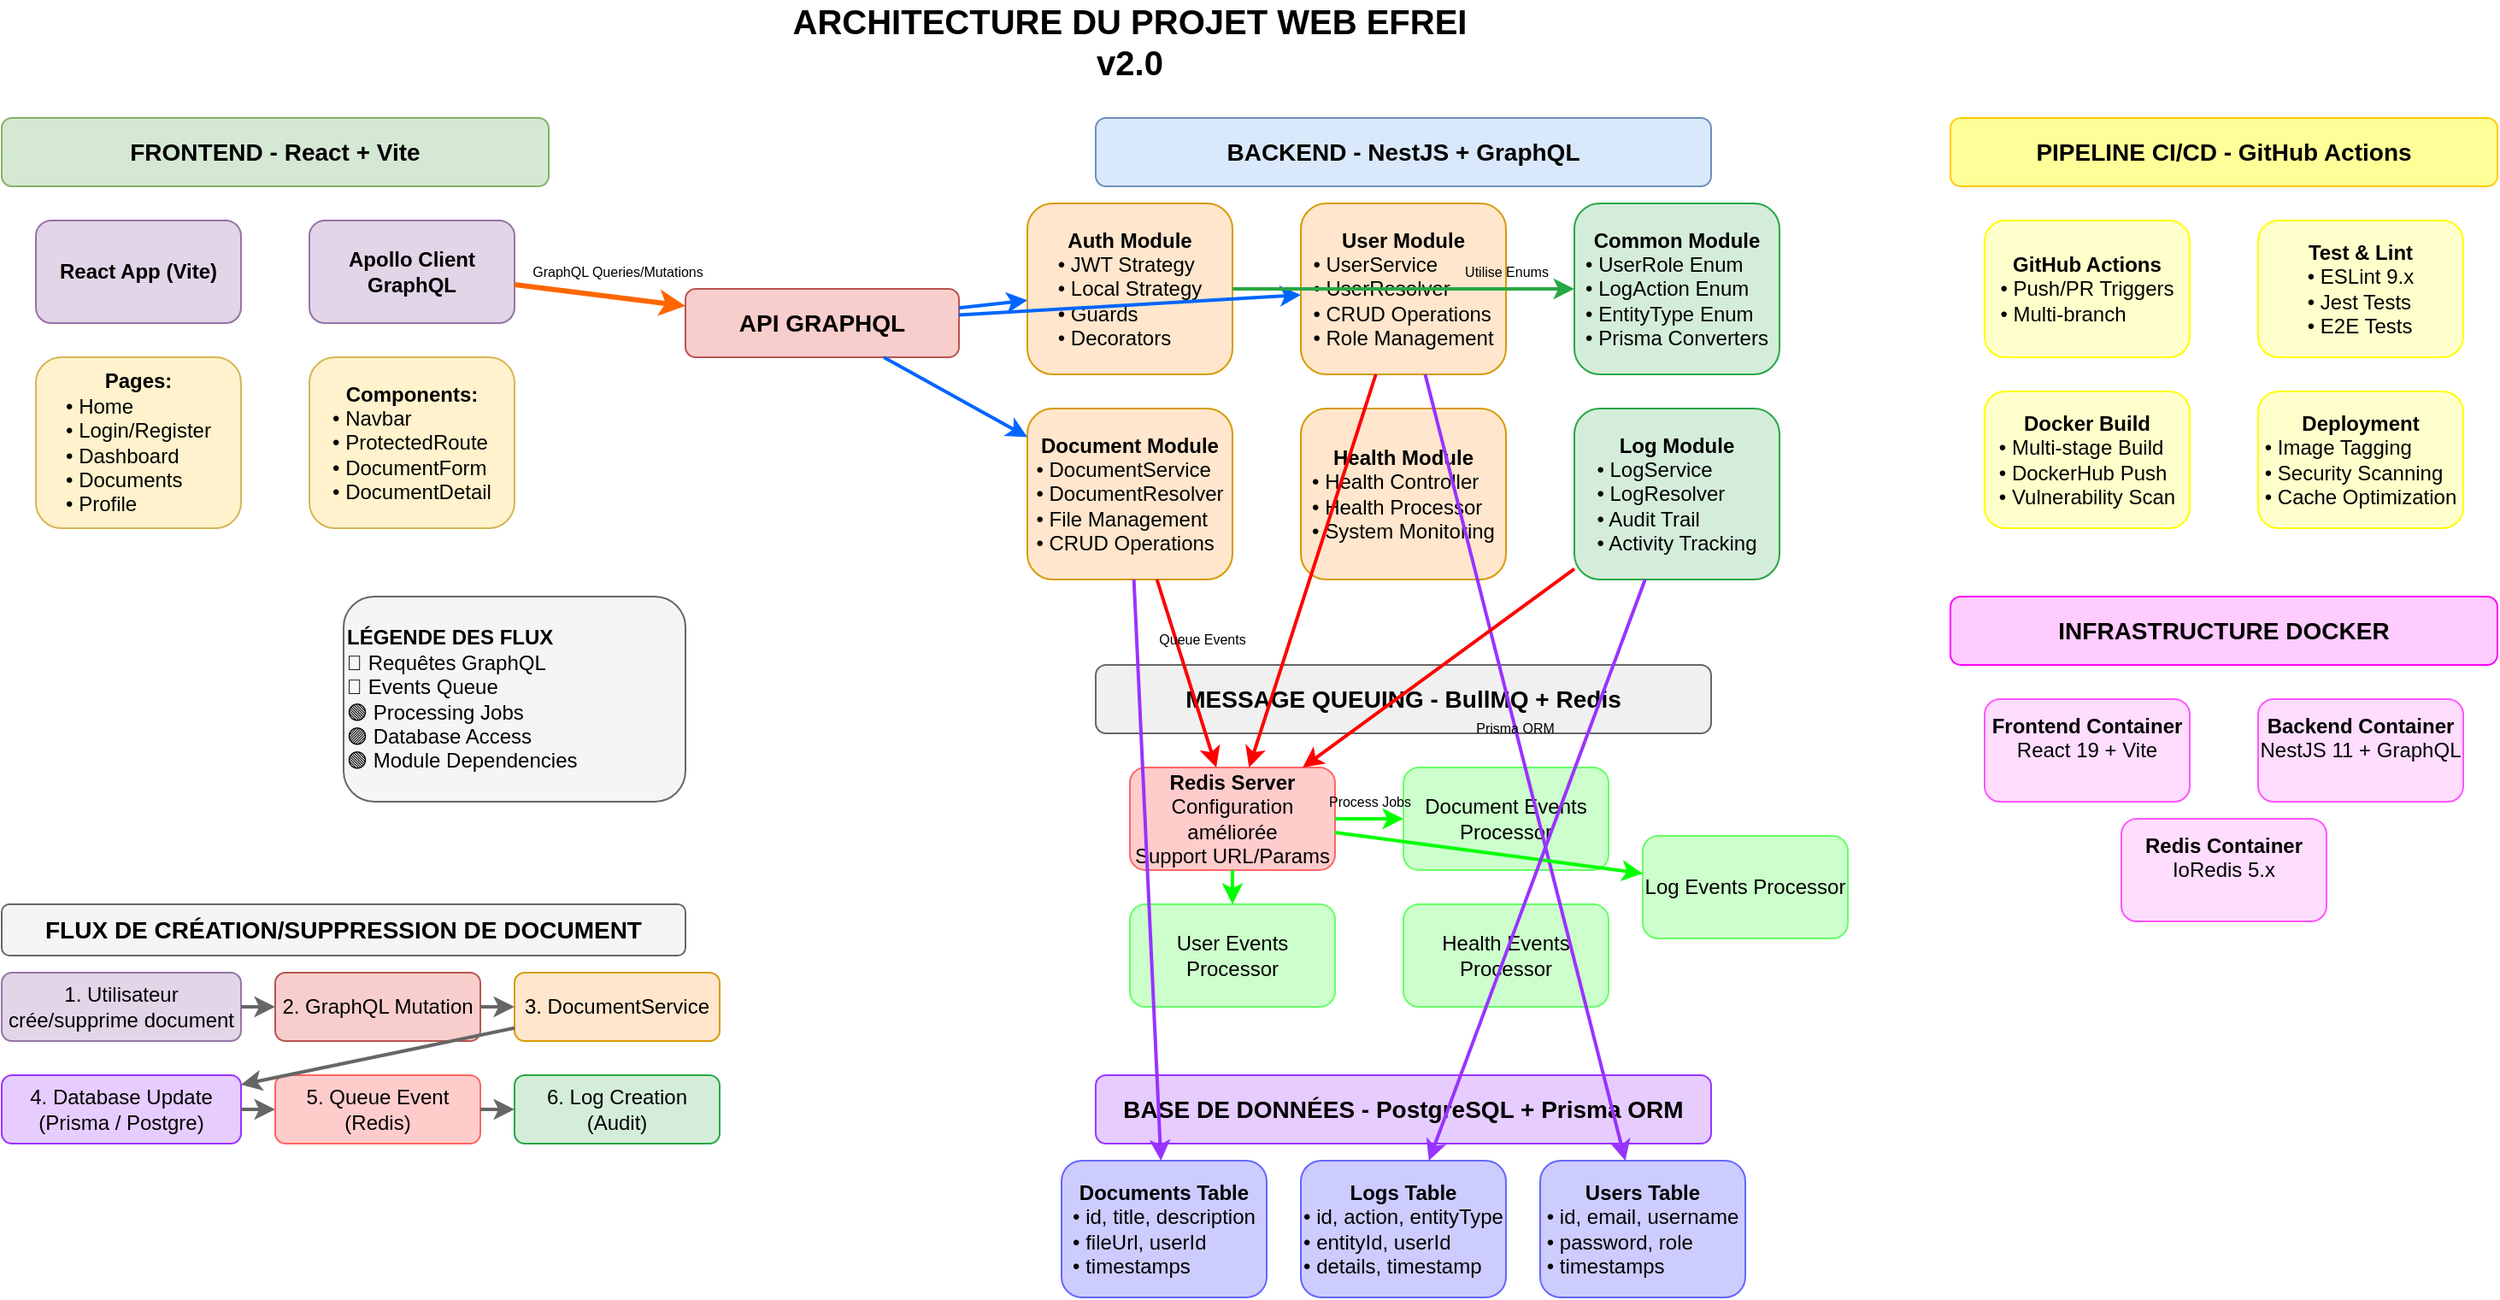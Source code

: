 <mxfile version="27.0.9">
  <diagram name="Architecture Projet Web EFREI v2.0" id="architecture">
    <mxGraphModel dx="1646" dy="1197" grid="1" gridSize="10" guides="1" tooltips="1" connect="1" arrows="1" fold="1" page="1" pageScale="1" pageWidth="1654" pageHeight="1169" math="0" shadow="0">
      <root>
        <mxCell id="0" />
        <mxCell id="1" parent="0" />
        <mxCell id="2" value="ARCHITECTURE DU PROJET WEB EFREI v2.0" style="text;html=1;strokeColor=none;fillColor=none;align=center;verticalAlign=middle;whiteSpace=wrap;rounded=0;fontSize=20;fontStyle=1;" parent="1" vertex="1">
          <mxGeometry x="500" y="20" width="400" height="30" as="geometry" />
        </mxCell>
        <mxCell id="3" value="FRONTEND - React + Vite" style="rounded=1;whiteSpace=wrap;html=1;fontSize=14;fontStyle=1;fillColor=#d5e8d4;strokeColor=#82b366;" parent="1" vertex="1">
          <mxGeometry x="40" y="80" width="320" height="40" as="geometry" />
        </mxCell>
        <mxCell id="4" value="&lt;b&gt;React App (Vite)&lt;/b&gt;" style="rounded=1;whiteSpace=wrap;html=1;fillColor=#e1d5e7;strokeColor=#9673a6;" parent="1" vertex="1">
          <mxGeometry x="60" y="140" width="120" height="60" as="geometry" />
        </mxCell>
        <mxCell id="5" value="&lt;b&gt;Apollo Client GraphQL&lt;/b&gt;" style="rounded=1;whiteSpace=wrap;html=1;fillColor=#e1d5e7;strokeColor=#9673a6;" parent="1" vertex="1">
          <mxGeometry x="220" y="140" width="120" height="60" as="geometry" />
        </mxCell>
        <mxCell id="6" value="&lt;b&gt;Pages:&lt;br&gt;&lt;div style=&quot;text-align: left;&quot;&gt;&lt;span style=&quot;font-weight: normal;&quot;&gt;• Home&lt;/span&gt;&lt;/div&gt;&lt;/b&gt;&lt;div style=&quot;text-align: left;&quot;&gt;• Login/Register&lt;/div&gt;&lt;div style=&quot;text-align: left;&quot;&gt;• Dashboard&lt;/div&gt;&lt;div style=&quot;text-align: left;&quot;&gt;• Documents&lt;/div&gt;&lt;div style=&quot;text-align: left;&quot;&gt;• Profile&lt;/div&gt;" style="rounded=1;whiteSpace=wrap;html=1;fillColor=#fff2cc;strokeColor=#d6b656;" parent="1" vertex="1">
          <mxGeometry x="60" y="220" width="120" height="100" as="geometry" />
        </mxCell>
        <mxCell id="7" value="&lt;b&gt;Components:&lt;br&gt;&lt;div style=&quot;text-align: left;&quot;&gt;&lt;span style=&quot;font-weight: normal;&quot;&gt;• Navbar&lt;/span&gt;&lt;/div&gt;&lt;/b&gt;&lt;div style=&quot;text-align: left;&quot;&gt;• ProtectedRoute&lt;/div&gt;&lt;div style=&quot;text-align: left;&quot;&gt;• DocumentForm&lt;/div&gt;&lt;div style=&quot;text-align: left;&quot;&gt;• DocumentDetail&lt;/div&gt;" style="rounded=1;whiteSpace=wrap;html=1;fillColor=#fff2cc;strokeColor=#d6b656;" parent="1" vertex="1">
          <mxGeometry x="220" y="220" width="120" height="100" as="geometry" />
        </mxCell>
        <mxCell id="8" value="API GRAPHQL" style="rounded=1;whiteSpace=wrap;html=1;fontSize=14;fontStyle=1;fillColor=#f8cecc;strokeColor=#b85450;" parent="1" vertex="1">
          <mxGeometry x="440" y="180" width="160" height="40" as="geometry" />
        </mxCell>
        <mxCell id="9" value="BACKEND - NestJS + GraphQL" style="rounded=1;whiteSpace=wrap;html=1;fontSize=14;fontStyle=1;fillColor=#dae8fc;strokeColor=#6c8ebf;" parent="1" vertex="1">
          <mxGeometry x="680" y="80" width="360" height="40" as="geometry" />
        </mxCell>
        <mxCell id="10" value="&lt;b&gt;Auth Module&lt;br&gt;&lt;div style=&quot;text-align: left;&quot;&gt;&lt;span style=&quot;font-weight: normal;&quot;&gt;• JWT Strategy&lt;/span&gt;&lt;/div&gt;&lt;/b&gt;&lt;div style=&quot;text-align: left;&quot;&gt;• Local Strategy&lt;/div&gt;&lt;div style=&quot;text-align: left;&quot;&gt;• Guards&lt;/div&gt;&lt;div style=&quot;text-align: left;&quot;&gt;• Decorators&lt;/div&gt;" style="rounded=1;whiteSpace=wrap;html=1;fillColor=#ffe6cc;strokeColor=#d79b00;" parent="1" vertex="1">
          <mxGeometry x="640" y="130" width="120" height="100" as="geometry" />
        </mxCell>
        <mxCell id="11" value="&lt;b&gt;User Module&lt;br&gt;&lt;div style=&quot;text-align: left;&quot;&gt;&lt;span style=&quot;font-weight: normal;&quot;&gt;• UserService&lt;/span&gt;&lt;/div&gt;&lt;/b&gt;&lt;div style=&quot;text-align: left;&quot;&gt;• UserResolver&lt;/div&gt;&lt;div style=&quot;text-align: left;&quot;&gt;• CRUD Operations&lt;/div&gt;&lt;div style=&quot;text-align: left;&quot;&gt;• Role Management&lt;/div&gt;" style="rounded=1;whiteSpace=wrap;html=1;fillColor=#ffe6cc;strokeColor=#d79b00;" parent="1" vertex="1">
          <mxGeometry x="800" y="130" width="120" height="100" as="geometry" />
        </mxCell>
        <mxCell id="12" value="&lt;b&gt;Document Module&lt;br&gt;&lt;div style=&quot;text-align: left;&quot;&gt;&lt;span style=&quot;font-weight: normal;&quot;&gt;• DocumentService&lt;/span&gt;&lt;/div&gt;&lt;/b&gt;&lt;div style=&quot;text-align: left;&quot;&gt;• DocumentResolver&lt;/div&gt;&lt;div style=&quot;text-align: left;&quot;&gt;• File Management&lt;/div&gt;&lt;div style=&quot;text-align: left;&quot;&gt;• CRUD Operations&lt;/div&gt;" style="rounded=1;whiteSpace=wrap;html=1;fillColor=#ffe6cc;strokeColor=#d79b00;" parent="1" vertex="1">
          <mxGeometry x="640" y="250" width="120" height="100" as="geometry" />
        </mxCell>
        <mxCell id="13" value="&lt;b&gt;Health Module&lt;br&gt;&lt;div style=&quot;text-align: left;&quot;&gt;&lt;span style=&quot;font-weight: normal;&quot;&gt;• Health Controller&lt;/span&gt;&lt;/div&gt;&lt;/b&gt;&lt;div style=&quot;text-align: left;&quot;&gt;• Health Processor&lt;/div&gt;&lt;div style=&quot;text-align: left;&quot;&gt;• System Monitoring&lt;/div&gt;" style="rounded=1;whiteSpace=wrap;html=1;fillColor=#ffe6cc;strokeColor=#d79b00;" parent="1" vertex="1">
          <mxGeometry x="800" y="250" width="120" height="100" as="geometry" />
        </mxCell>
        <mxCell id="60" value="&lt;b&gt;Common Module&lt;br&gt;&lt;div style=&quot;text-align: left;&quot;&gt;&lt;span style=&quot;font-weight: normal;&quot;&gt;• UserRole Enum&lt;/span&gt;&lt;/div&gt;&lt;/b&gt;&lt;div style=&quot;text-align: left;&quot;&gt;• LogAction Enum&lt;/div&gt;&lt;div style=&quot;text-align: left;&quot;&gt;• EntityType Enum&lt;/div&gt;&lt;div style=&quot;text-align: left;&quot;&gt;• Prisma Converters&lt;/div&gt;" style="rounded=1;whiteSpace=wrap;html=1;fillColor=#d4edda;strokeColor=#28a745;" parent="1" vertex="1">
          <mxGeometry x="960" y="130" width="120" height="100" as="geometry" />
        </mxCell>
        <mxCell id="61" value="&lt;b&gt;Log Module&lt;br&gt;&lt;div style=&quot;text-align: left;&quot;&gt;&lt;span style=&quot;font-weight: normal;&quot;&gt;• LogService&lt;/span&gt;&lt;/div&gt;&lt;/b&gt;&lt;div style=&quot;text-align: left;&quot;&gt;• LogResolver&lt;/div&gt;&lt;div style=&quot;text-align: left;&quot;&gt;• Audit Trail&lt;/div&gt;&lt;div style=&quot;text-align: left;&quot;&gt;• Activity Tracking&lt;/div&gt;" style="rounded=1;whiteSpace=wrap;html=1;fillColor=#d4edda;strokeColor=#28a745;" parent="1" vertex="1">
          <mxGeometry x="960" y="250" width="120" height="100" as="geometry" />
        </mxCell>
        <mxCell id="14" value="MESSAGE QUEUING - BullMQ + Redis" style="rounded=1;whiteSpace=wrap;html=1;fontSize=14;fontStyle=1;fillColor=#f0f0f0;strokeColor=#666666;" parent="1" vertex="1">
          <mxGeometry x="680" y="400" width="360" height="40" as="geometry" />
        </mxCell>
        <mxCell id="15" value="&lt;b&gt;Redis Server&lt;br&gt;&lt;/b&gt;Configuration améliorée&lt;br&gt;Support URL/Params" style="rounded=1;whiteSpace=wrap;html=1;fillColor=#ffcccc;strokeColor=#ff6666;" parent="1" vertex="1">
          <mxGeometry x="700" y="460" width="120" height="60" as="geometry" />
        </mxCell>
        <mxCell id="16" value="Document Events Processor" style="rounded=1;whiteSpace=wrap;html=1;fillColor=#ccffcc;strokeColor=#66ff66;" parent="1" vertex="1">
          <mxGeometry x="860" y="460" width="120" height="60" as="geometry" />
        </mxCell>
        <mxCell id="17" value="User Events Processor" style="rounded=1;whiteSpace=wrap;html=1;fillColor=#ccffcc;strokeColor=#66ff66;" parent="1" vertex="1">
          <mxGeometry x="700" y="540" width="120" height="60" as="geometry" />
        </mxCell>
        <mxCell id="18" value="Health Events Processor" style="rounded=1;whiteSpace=wrap;html=1;fillColor=#ccffcc;strokeColor=#66ff66;" parent="1" vertex="1">
          <mxGeometry x="860" y="540" width="120" height="60" as="geometry" />
        </mxCell>
        <mxCell id="62" value="Log Events Processor" style="rounded=1;whiteSpace=wrap;html=1;fillColor=#ccffcc;strokeColor=#66ff66;" parent="1" vertex="1">
          <mxGeometry x="1000" y="500" width="120" height="60" as="geometry" />
        </mxCell>
        <mxCell id="19" value="BASE DE DONNÉES - PostgreSQL + Prisma ORM" style="rounded=1;whiteSpace=wrap;html=1;fontSize=14;fontStyle=1;fillColor=#e6ccff;strokeColor=#9933ff;" parent="1" vertex="1">
          <mxGeometry x="680" y="640" width="360" height="40" as="geometry" />
        </mxCell>
        <mxCell id="20" value="&lt;b&gt;Users Table&lt;br&gt;&lt;div style=&quot;text-align: left;&quot;&gt;&lt;span style=&quot;font-weight: normal;&quot;&gt;• id, email, username&lt;/span&gt;&lt;/div&gt;&lt;/b&gt;&lt;div style=&quot;text-align: left;&quot;&gt;• password, role&lt;/div&gt;&lt;div style=&quot;text-align: left;&quot;&gt;• timestamps&lt;/div&gt;" style="rounded=1;whiteSpace=wrap;html=1;fillColor=#ccccff;strokeColor=#6666ff;" parent="1" vertex="1">
          <mxGeometry x="940" y="690" width="120" height="80" as="geometry" />
        </mxCell>
        <mxCell id="21" value="&lt;b&gt;Documents Table&lt;br&gt;&lt;div style=&quot;text-align: left;&quot;&gt;&lt;span style=&quot;font-weight: normal;&quot;&gt;• id, title, description&lt;/span&gt;&lt;/div&gt;&lt;/b&gt;&lt;div style=&quot;text-align: left;&quot;&gt;• fileUrl, userId&lt;/div&gt;&lt;div style=&quot;text-align: left;&quot;&gt;• timestamps&lt;/div&gt;" style="rounded=1;whiteSpace=wrap;html=1;fillColor=#ccccff;strokeColor=#6666ff;" parent="1" vertex="1">
          <mxGeometry x="660" y="690" width="120" height="80" as="geometry" />
        </mxCell>
        <mxCell id="22" value="&lt;b&gt;Logs Table&lt;br&gt;&lt;div style=&quot;text-align: left;&quot;&gt;&lt;span style=&quot;font-weight: normal;&quot;&gt;• id, action, entityType&lt;/span&gt;&lt;/div&gt;&lt;/b&gt;&lt;div style=&quot;text-align: left;&quot;&gt;• entityId, userId&lt;/div&gt;&lt;div style=&quot;text-align: left;&quot;&gt;• details, timestamp&lt;/div&gt;" style="rounded=1;whiteSpace=wrap;html=1;fillColor=#ccccff;strokeColor=#6666ff;" parent="1" vertex="1">
          <mxGeometry x="800" y="690" width="120" height="80" as="geometry" />
        </mxCell>
        <mxCell id="23" value="PIPELINE CI/CD - GitHub Actions" style="rounded=1;whiteSpace=wrap;html=1;fontSize=14;fontStyle=1;fillColor=#ffff99;strokeColor=#ffcc00;" parent="1" vertex="1">
          <mxGeometry x="1180" y="80" width="320" height="40" as="geometry" />
        </mxCell>
        <mxCell id="24" value="&lt;b&gt;GitHub Actions&lt;br&gt;&lt;div style=&quot;text-align: left;&quot;&gt;&lt;span style=&quot;font-weight: normal;&quot;&gt;• Push/PR Triggers&lt;/span&gt;&lt;/div&gt;&lt;/b&gt;&lt;div style=&quot;text-align: left;&quot;&gt;• Multi-branch&lt;/div&gt;" style="rounded=1;whiteSpace=wrap;html=1;fillColor=#ffffcc;strokeColor=#ffff00;" parent="1" vertex="1">
          <mxGeometry x="1200" y="140" width="120" height="80" as="geometry" />
        </mxCell>
        <mxCell id="25" value="&lt;b&gt;Test &amp; Lint&lt;br&gt;&lt;div style=&quot;text-align: left;&quot;&gt;&lt;span style=&quot;font-weight: normal;&quot;&gt;• ESLint 9.x&lt;/span&gt;&lt;/div&gt;&lt;/b&gt;&lt;div style=&quot;text-align: left;&quot;&gt;• Jest Tests&lt;/div&gt;&lt;div style=&quot;text-align: left;&quot;&gt;• E2E Tests&lt;/div&gt;" style="rounded=1;whiteSpace=wrap;html=1;fillColor=#ffffcc;strokeColor=#ffff00;" parent="1" vertex="1">
          <mxGeometry x="1360" y="140" width="120" height="80" as="geometry" />
        </mxCell>
        <mxCell id="26" value="&lt;b&gt;Docker Build&lt;br&gt;&lt;div style=&quot;text-align: left;&quot;&gt;&lt;span style=&quot;font-weight: normal;&quot;&gt;• Multi-stage Build&lt;/span&gt;&lt;/div&gt;&lt;/b&gt;&lt;div style=&quot;text-align: left;&quot;&gt;• DockerHub Push&lt;/div&gt;&lt;div style=&quot;text-align: left;&quot;&gt;• Vulnerability Scan&lt;/div&gt;" style="rounded=1;whiteSpace=wrap;html=1;fillColor=#ffffcc;strokeColor=#ffff00;" parent="1" vertex="1">
          <mxGeometry x="1200" y="240" width="120" height="80" as="geometry" />
        </mxCell>
        <mxCell id="27" value="&lt;b&gt;Deployment&lt;br&gt;&lt;div style=&quot;text-align: left;&quot;&gt;&lt;span style=&quot;font-weight: normal;&quot;&gt;• Image Tagging&lt;/span&gt;&lt;/div&gt;&lt;/b&gt;&lt;div style=&quot;text-align: left;&quot;&gt;• Security Scanning&lt;/div&gt;&lt;div style=&quot;text-align: left;&quot;&gt;• Cache Optimization&lt;/div&gt;" style="rounded=1;whiteSpace=wrap;html=1;fillColor=#ffffcc;strokeColor=#ffff00;" parent="1" vertex="1">
          <mxGeometry x="1360" y="240" width="120" height="80" as="geometry" />
        </mxCell>
        <mxCell id="28" value="INFRASTRUCTURE DOCKER" style="rounded=1;whiteSpace=wrap;html=1;fontSize=14;fontStyle=1;fillColor=#ffccff;strokeColor=#ff00ff;" parent="1" vertex="1">
          <mxGeometry x="1180" y="360" width="320" height="40" as="geometry" />
        </mxCell>
        <mxCell id="29" value="&lt;b&gt;Frontend Container&lt;br&gt;&lt;/b&gt;React 19 + Vite&lt;div&gt;&lt;br/&gt;&lt;/div&gt;" style="rounded=1;whiteSpace=wrap;html=1;fillColor=#ffddff;strokeColor=#ff55ff;" parent="1" vertex="1">
          <mxGeometry x="1200" y="420" width="120" height="60" as="geometry" />
        </mxCell>
        <mxCell id="30" value="&lt;b&gt;Backend Container&lt;br&gt;&lt;/b&gt;NestJS 11 + GraphQL&lt;div&gt;&lt;br/&gt;&lt;/div&gt;" style="rounded=1;whiteSpace=wrap;html=1;fillColor=#ffddff;strokeColor=#ff55ff;" parent="1" vertex="1">
          <mxGeometry x="1360" y="420" width="120" height="60" as="geometry" />
        </mxCell>
        <mxCell id="31" value="&lt;b&gt;Redis Container&lt;br&gt;&lt;/b&gt;IoRedis 5.x&lt;div&gt;&lt;br/&gt;&lt;/div&gt;" style="rounded=1;whiteSpace=wrap;html=1;fillColor=#ffddff;strokeColor=#ff55ff;" parent="1" vertex="1">
          <mxGeometry x="1280" y="490" width="120" height="60" as="geometry" />
        </mxCell>
        <mxCell id="33" value="" style="endArrow=classic;html=1;rounded=0;strokeWidth=3;strokeColor=#ff6600;" parent="1" source="5" target="8" edge="1">
          <mxGeometry width="50" height="50" relative="1" as="geometry">
            <mxPoint x="360" y="200" as="sourcePoint" />
            <mxPoint x="410" y="150" as="targetPoint" />
          </mxGeometry>
        </mxCell>
        <mxCell id="34" value="GraphQL Queries/Mutations" style="edgeLabel;html=1;align=center;verticalAlign=middle;resizable=0;points=[];fontSize=8;labelBackgroundColor=none;" parent="33" vertex="1" connectable="0">
          <mxGeometry x="-0.1" y="-1" relative="1" as="geometry">
            <mxPoint x="15" y="-14" as="offset" />
          </mxGeometry>
        </mxCell>
        <mxCell id="35" value="" style="endArrow=classic;html=1;rounded=0;strokeWidth=2;strokeColor=#0066ff;" parent="1" source="8" target="10" edge="1">
          <mxGeometry width="50" height="50" relative="1" as="geometry">
            <mxPoint x="610" y="200" as="sourcePoint" />
            <mxPoint x="660" y="150" as="targetPoint" />
          </mxGeometry>
        </mxCell>
        <mxCell id="36" value="" style="endArrow=classic;html=1;rounded=0;strokeWidth=2;strokeColor=#0066ff;" parent="1" source="8" target="11" edge="1">
          <mxGeometry width="50" height="50" relative="1" as="geometry">
            <mxPoint x="610" y="200" as="sourcePoint" />
            <mxPoint x="660" y="150" as="targetPoint" />
          </mxGeometry>
        </mxCell>
        <mxCell id="37" value="" style="endArrow=classic;html=1;rounded=0;strokeWidth=2;strokeColor=#0066ff;" parent="1" source="8" target="12" edge="1">
          <mxGeometry width="50" height="50" relative="1" as="geometry">
            <mxPoint x="610" y="200" as="sourcePoint" />
            <mxPoint x="660" y="150" as="targetPoint" />
          </mxGeometry>
        </mxCell>
        <mxCell id="63" value="" style="endArrow=classic;html=1;rounded=0;strokeWidth=2;strokeColor=#28a745;" parent="1" source="10" target="60" edge="1">
          <mxGeometry width="50" height="50" relative="1" as="geometry">
            <mxPoint x="820" y="180" as="sourcePoint" />
            <mxPoint x="1020" y="180" as="targetPoint" />
          </mxGeometry>
        </mxCell>
        <mxCell id="64" value="Utilise Enums" style="edgeLabel;html=1;align=center;verticalAlign=middle;resizable=0;points=[];fontSize=8;labelBackgroundColor=none;" parent="63" vertex="1" connectable="0">
          <mxGeometry x="-0.1" y="-1" relative="1" as="geometry">
            <mxPoint x="70" y="-11" as="offset" />
          </mxGeometry>
        </mxCell>
        <mxCell id="38" value="" style="endArrow=classic;html=1;rounded=0;strokeWidth=2;strokeColor=#9933ff;" parent="1" source="11" target="20" edge="1">
          <mxGeometry width="50" height="50" relative="1" as="geometry">
            <mxPoint x="900" y="260" as="sourcePoint" />
            <mxPoint x="950" y="210" as="targetPoint" />
          </mxGeometry>
        </mxCell>
        <mxCell id="39" value="Prisma ORM" style="edgeLabel;html=1;align=center;verticalAlign=middle;resizable=0;points=[];fontSize=8;labelBackgroundColor=none;" parent="38" vertex="1" connectable="0">
          <mxGeometry x="-0.1" y="-1" relative="1" as="geometry">
            <mxPoint as="offset" />
          </mxGeometry>
        </mxCell>
        <mxCell id="40" value="" style="endArrow=classic;html=1;rounded=0;strokeWidth=2;strokeColor=#9933ff;" parent="1" source="12" target="21" edge="1">
          <mxGeometry width="50" height="50" relative="1" as="geometry">
            <mxPoint x="820" y="380" as="sourcePoint" />
            <mxPoint x="870" y="330" as="targetPoint" />
          </mxGeometry>
        </mxCell>
        <mxCell id="41" value="" style="endArrow=classic;html=1;rounded=0;strokeWidth=2;strokeColor=#ff0000;" parent="1" source="12" target="15" edge="1">
          <mxGeometry width="50" height="50" relative="1" as="geometry">
            <mxPoint x="760" y="380" as="sourcePoint" />
            <mxPoint x="810" y="330" as="targetPoint" />
          </mxGeometry>
        </mxCell>
        <mxCell id="42" value="Queue Events" style="edgeLabel;html=1;align=center;verticalAlign=middle;resizable=0;points=[];fontSize=8;labelBackgroundColor=none;" parent="41" vertex="1" connectable="0">
          <mxGeometry x="-0.1" y="-1" relative="1" as="geometry">
            <mxPoint x="11" y="-15" as="offset" />
          </mxGeometry>
        </mxCell>
        <mxCell id="43" value="" style="endArrow=classic;html=1;rounded=0;strokeWidth=2;strokeColor=#ff0000;" parent="1" source="11" target="15" edge="1">
          <mxGeometry width="50" height="50" relative="1" as="geometry">
            <mxPoint x="920" y="260" as="sourcePoint" />
            <mxPoint x="970" y="210" as="targetPoint" />
          </mxGeometry>
        </mxCell>
        <mxCell id="65" value="" style="endArrow=classic;html=1;rounded=0;strokeWidth=2;strokeColor=#ff0000;" parent="1" source="61" target="15" edge="1">
          <mxGeometry width="50" height="50" relative="1" as="geometry">
            <mxPoint x="1020" y="320" as="sourcePoint" />
            <mxPoint x="820" y="490" as="targetPoint" />
          </mxGeometry>
        </mxCell>
        <mxCell id="44" value="" style="endArrow=classic;html=1;rounded=0;strokeWidth=2;strokeColor=#00ff00;" parent="1" source="15" target="16" edge="1">
          <mxGeometry width="50" height="50" relative="1" as="geometry">
            <mxPoint x="840" y="490" as="sourcePoint" />
            <mxPoint x="890" y="440" as="targetPoint" />
          </mxGeometry>
        </mxCell>
        <mxCell id="45" value="Process Jobs" style="edgeLabel;html=1;align=center;verticalAlign=middle;resizable=0;points=[];fontSize=8;labelBackgroundColor=none;" parent="44" vertex="1" connectable="0">
          <mxGeometry x="-0.1" y="-1" relative="1" as="geometry">
            <mxPoint x="2" y="-11" as="offset" />
          </mxGeometry>
        </mxCell>
        <mxCell id="46" value="" style="endArrow=classic;html=1;rounded=0;strokeWidth=2;strokeColor=#00ff00;" parent="1" source="15" target="17" edge="1">
          <mxGeometry width="50" height="50" relative="1" as="geometry">
            <mxPoint x="760" y="530" as="sourcePoint" />
            <mxPoint x="810" y="480" as="targetPoint" />
          </mxGeometry>
        </mxCell>
        <mxCell id="66" value="" style="endArrow=classic;html=1;rounded=0;strokeWidth=2;strokeColor=#00ff00;" parent="1" source="15" target="62" edge="1">
          <mxGeometry width="50" height="50" relative="1" as="geometry">
            <mxPoint x="820" y="490" as="sourcePoint" />
            <mxPoint x="1020" y="490" as="targetPoint" />
          </mxGeometry>
        </mxCell>
        <mxCell id="67" value="" style="endArrow=classic;html=1;rounded=0;strokeWidth=2;strokeColor=#9933ff;" parent="1" source="61" target="22" edge="1">
          <mxGeometry width="50" height="50" relative="1" as="geometry">
            <mxPoint x="1020" y="360" as="sourcePoint" />
            <mxPoint x="900" y="780" as="targetPoint" />
          </mxGeometry>
        </mxCell>
        <mxCell id="47" value="&lt;b&gt;LÉGENDE DES FLUX&lt;br&gt;&lt;/b&gt;🔵 Requêtes GraphQL&lt;br&gt;🔴 Events Queue&lt;br&gt;🟢 Processing Jobs&lt;br&gt;🟣 Database Access&lt;br&gt;🟢&amp;nbsp;Module Dependencies" style="rounded=1;whiteSpace=wrap;html=1;fillColor=#f5f5f5;strokeColor=#666666;align=left;" parent="1" vertex="1">
          <mxGeometry x="240" y="360" width="200" height="120" as="geometry" />
        </mxCell>
        <mxCell id="48" value="FLUX DE CRÉATION/SUPPRESSION DE DOCUMENT" style="text;html=1;strokeColor=#666666;fillColor=#f5f5f5;align=center;verticalAlign=middle;whiteSpace=wrap;rounded=1;fontSize=14;fontStyle=1;" parent="1" vertex="1">
          <mxGeometry x="40" y="540" width="400" height="30" as="geometry" />
        </mxCell>
        <mxCell id="49" value="1. Utilisateur crée/supprime document" style="rounded=1;whiteSpace=wrap;html=1;fillColor=#e1d5e7;strokeColor=#9673a6;" parent="1" vertex="1">
          <mxGeometry x="40" y="580" width="140" height="40" as="geometry" />
        </mxCell>
        <mxCell id="50" value="2. GraphQL Mutation" style="rounded=1;whiteSpace=wrap;html=1;fillColor=#f8cecc;strokeColor=#b85450;" parent="1" vertex="1">
          <mxGeometry x="200" y="580" width="120" height="40" as="geometry" />
        </mxCell>
        <mxCell id="51" value="3. DocumentService" style="rounded=1;whiteSpace=wrap;html=1;fillColor=#ffe6cc;strokeColor=#d79b00;" parent="1" vertex="1">
          <mxGeometry x="340" y="580" width="120" height="40" as="geometry" />
        </mxCell>
        <mxCell id="52" value="4. Database Update (Prisma / Postgre)" style="rounded=1;whiteSpace=wrap;html=1;fillColor=#e6ccff;strokeColor=#9933ff;" parent="1" vertex="1">
          <mxGeometry x="40" y="640" width="140" height="40" as="geometry" />
        </mxCell>
        <mxCell id="53" value="5. Queue Event (Redis)" style="rounded=1;whiteSpace=wrap;html=1;fillColor=#ffcccc;strokeColor=#ff6666;" parent="1" vertex="1">
          <mxGeometry x="200" y="640" width="120" height="40" as="geometry" />
        </mxCell>
        <mxCell id="54" value="6. Log Creation (Audit)" style="rounded=1;whiteSpace=wrap;html=1;fillColor=#d4edda;strokeColor=#28a745;" parent="1" vertex="1">
          <mxGeometry x="340" y="640" width="120" height="40" as="geometry" />
        </mxCell>
        <mxCell id="55" value="" style="endArrow=classic;html=1;rounded=0;strokeWidth=2;strokeColor=#666666;" parent="1" source="49" target="50" edge="1">
          <mxGeometry width="50" height="50" relative="1" as="geometry">
            <mxPoint x="180" y="600" as="sourcePoint" />
            <mxPoint x="230" y="550" as="targetPoint" />
          </mxGeometry>
        </mxCell>
        <mxCell id="56" value="" style="endArrow=classic;html=1;rounded=0;strokeWidth=2;strokeColor=#666666;" parent="1" source="50" target="51" edge="1">
          <mxGeometry width="50" height="50" relative="1" as="geometry">
            <mxPoint x="320" y="600" as="sourcePoint" />
            <mxPoint x="370" y="550" as="targetPoint" />
          </mxGeometry>
        </mxCell>
        <mxCell id="57" value="" style="endArrow=classic;html=1;rounded=0;strokeWidth=2;strokeColor=#666666;" parent="1" source="51" target="52" edge="1">
          <mxGeometry width="50" height="50" relative="1" as="geometry">
            <mxPoint x="400" y="620" as="sourcePoint" />
            <mxPoint x="450" y="570" as="targetPoint" />
          </mxGeometry>
        </mxCell>
        <mxCell id="58" value="" style="endArrow=classic;html=1;rounded=0;strokeWidth=2;strokeColor=#666666;" parent="1" source="52" target="53" edge="1">
          <mxGeometry width="50" height="50" relative="1" as="geometry">
            <mxPoint x="180" y="660" as="sourcePoint" />
            <mxPoint x="230" y="610" as="targetPoint" />
          </mxGeometry>
        </mxCell>
        <mxCell id="59" value="" style="endArrow=classic;html=1;rounded=0;strokeWidth=2;strokeColor=#666666;" parent="1" source="53" target="54" edge="1">
          <mxGeometry width="50" height="50" relative="1" as="geometry">
            <mxPoint x="320" y="660" as="sourcePoint" />
            <mxPoint x="370" y="610" as="targetPoint" />
          </mxGeometry>
        </mxCell>
      </root>
    </mxGraphModel>
  </diagram>
</mxfile>
